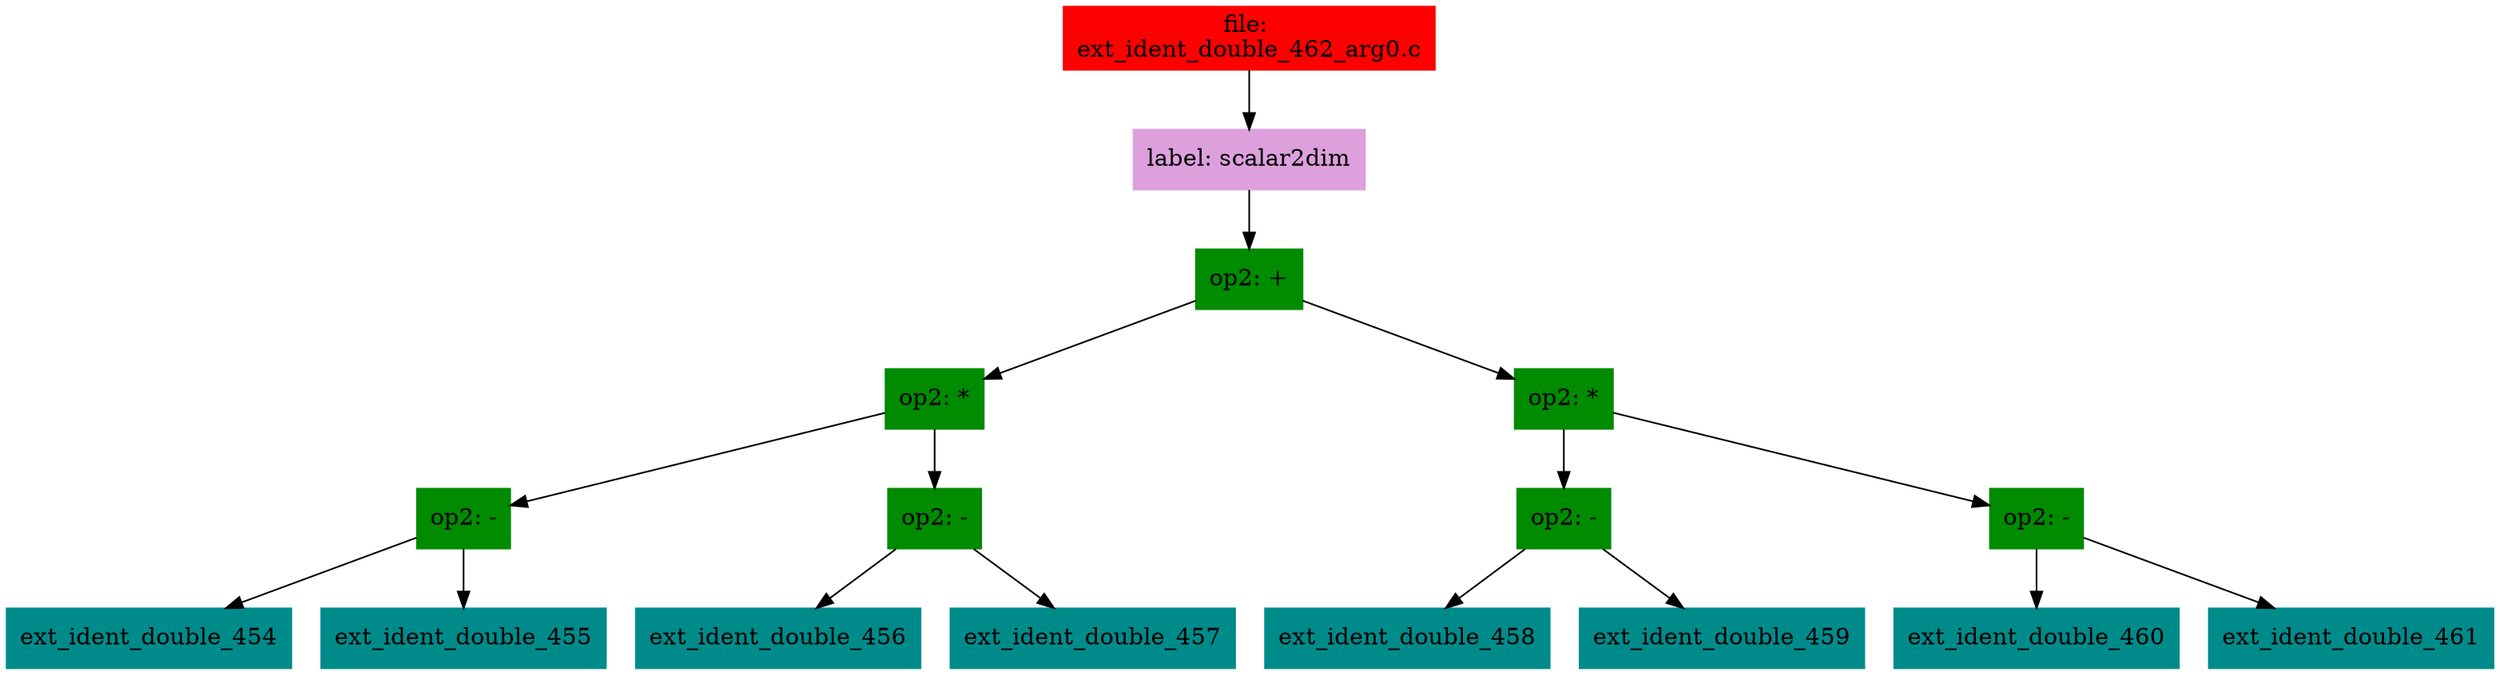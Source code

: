 digraph G {
node [shape=box]

0 [label="file: 
ext_ident_double_462_arg0.c",color=red, style=filled]
1 [label="label: scalar2dim",color=plum, style=filled]
0 -> 1
2 [label="op2: +",color=green4, style=filled]
1 -> 2
3 [label="op2: *",color=green4, style=filled]
2 -> 3
4 [label="op2: -",color=green4, style=filled]
3 -> 4
5 [label="ext_ident_double_454",color=cyan4, style=filled]
4 -> 5
12 [label="ext_ident_double_455",color=cyan4, style=filled]
4 -> 12
19 [label="op2: -",color=green4, style=filled]
3 -> 19
20 [label="ext_ident_double_456",color=cyan4, style=filled]
19 -> 20
27 [label="ext_ident_double_457",color=cyan4, style=filled]
19 -> 27
34 [label="op2: *",color=green4, style=filled]
2 -> 34
35 [label="op2: -",color=green4, style=filled]
34 -> 35
36 [label="ext_ident_double_458",color=cyan4, style=filled]
35 -> 36
43 [label="ext_ident_double_459",color=cyan4, style=filled]
35 -> 43
50 [label="op2: -",color=green4, style=filled]
34 -> 50
51 [label="ext_ident_double_460",color=cyan4, style=filled]
50 -> 51
58 [label="ext_ident_double_461",color=cyan4, style=filled]
50 -> 58


}

